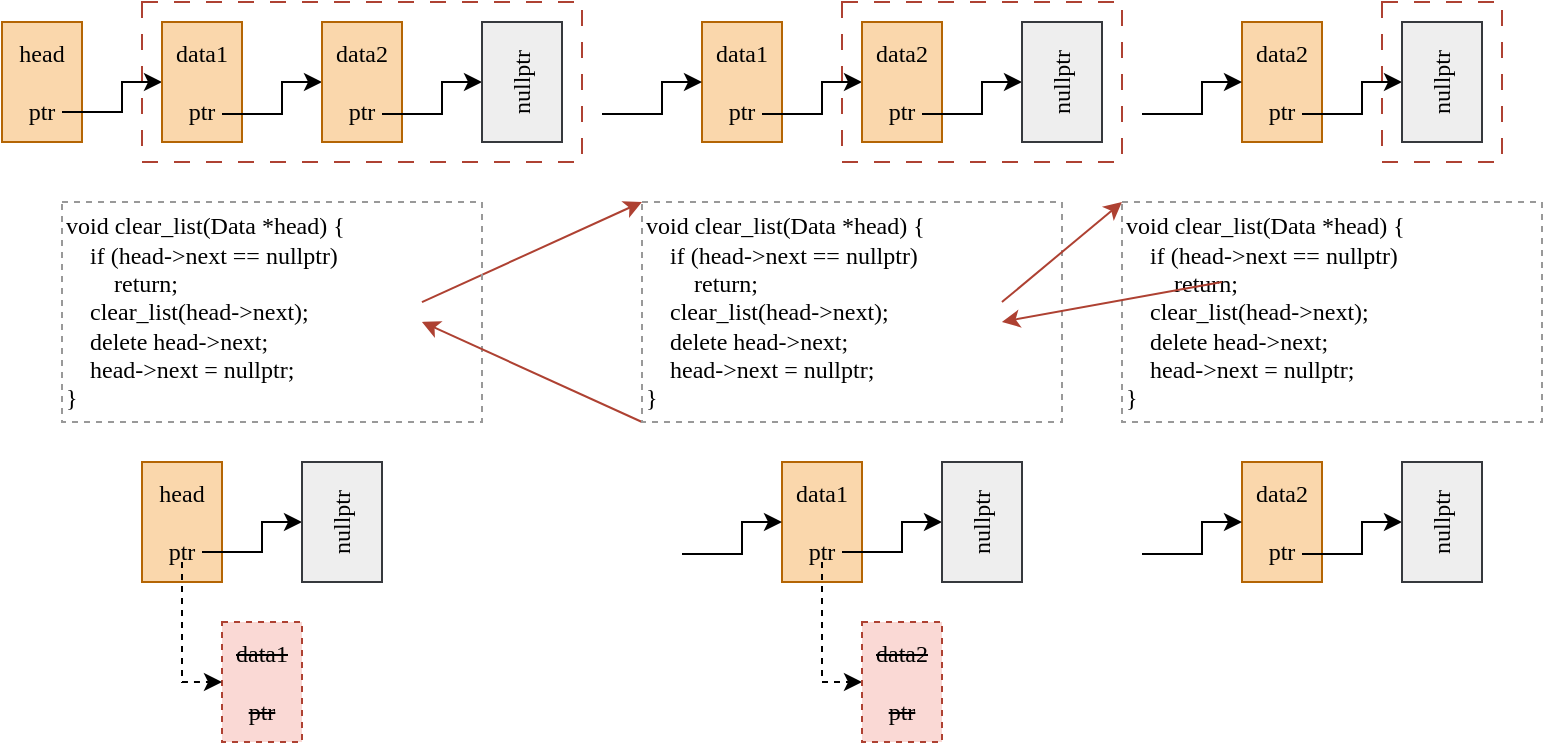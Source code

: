 <mxfile version="22.1.16" type="device">
  <diagram name="Page-1" id="O0kFh6Tfk-erJdACtw7p">
    <mxGraphModel dx="977" dy="671" grid="1" gridSize="10" guides="1" tooltips="1" connect="1" arrows="1" fold="1" page="1" pageScale="1" pageWidth="850" pageHeight="1100" math="0" shadow="0">
      <root>
        <mxCell id="0" />
        <mxCell id="1" parent="0" />
        <mxCell id="bKYWNIyfCw6pdWzXnyUw-17" value="" style="rounded=0;whiteSpace=wrap;html=1;fillColor=none;dashed=1;dashPattern=8 8;strokeColor=#ae4132;" parent="1" vertex="1">
          <mxGeometry x="430" width="140" height="80" as="geometry" />
        </mxCell>
        <mxCell id="bKYWNIyfCw6pdWzXnyUw-10" value="" style="rounded=0;whiteSpace=wrap;html=1;fillColor=none;dashed=1;dashPattern=8 8;strokeColor=#ae4132;" parent="1" vertex="1">
          <mxGeometry x="80" width="220" height="80" as="geometry" />
        </mxCell>
        <mxCell id="bKYWNIyfCw6pdWzXnyUw-19" value="" style="rounded=0;orthogonalLoop=1;jettySize=auto;html=1;entryX=0;entryY=0;entryDx=0;entryDy=0;fillColor=#fad9d5;strokeColor=#ae4132;exitX=0.857;exitY=0.455;exitDx=0;exitDy=0;exitPerimeter=0;" parent="1" source="bKYWNIyfCw6pdWzXnyUw-2" target="bKYWNIyfCw6pdWzXnyUw-11" edge="1">
          <mxGeometry relative="1" as="geometry">
            <mxPoint x="270" y="160" as="sourcePoint" />
          </mxGeometry>
        </mxCell>
        <mxCell id="bKYWNIyfCw6pdWzXnyUw-2" value="void clear_list(Data *head) {&lt;br&gt;&amp;nbsp; &amp;nbsp; if (head-&amp;gt;next == nullptr)&lt;br&gt;&amp;nbsp; &amp;nbsp; &amp;nbsp; &amp;nbsp; return;&lt;br&gt;&amp;nbsp; &amp;nbsp; clear_list(head-&amp;gt;next);&lt;br&gt;&amp;nbsp; &amp;nbsp; delete head-&amp;gt;next;&lt;br&gt;&amp;nbsp; &amp;nbsp; head-&amp;gt;next = nullptr;&lt;br&gt;}" style="text;html=1;strokeColor=#999999;fillColor=none;align=left;verticalAlign=middle;whiteSpace=wrap;rounded=0;dashed=1;fontFamily=consolas;" parent="1" vertex="1">
          <mxGeometry x="40" y="100" width="210" height="110" as="geometry" />
        </mxCell>
        <mxCell id="bKYWNIyfCw6pdWzXnyUw-3" value="head&lt;br&gt;&lt;br&gt;ptr" style="rounded=0;whiteSpace=wrap;html=1;fillColor=#fad7ac;strokeColor=#b46504;fontFamily=consolas;" parent="1" vertex="1">
          <mxGeometry x="10" y="10" width="40" height="60" as="geometry" />
        </mxCell>
        <mxCell id="bKYWNIyfCw6pdWzXnyUw-5" value="" style="edgeStyle=orthogonalEdgeStyle;rounded=0;orthogonalLoop=1;jettySize=auto;html=1;exitX=0.75;exitY=0.75;exitDx=0;exitDy=0;exitPerimeter=0;" parent="1" source="bKYWNIyfCw6pdWzXnyUw-3" target="bKYWNIyfCw6pdWzXnyUw-4" edge="1">
          <mxGeometry relative="1" as="geometry" />
        </mxCell>
        <mxCell id="bKYWNIyfCw6pdWzXnyUw-4" value="data1&lt;br&gt;&lt;br&gt;ptr" style="rounded=0;whiteSpace=wrap;html=1;fillColor=#fad7ac;strokeColor=#b46504;fontFamily=consolas;" parent="1" vertex="1">
          <mxGeometry x="90" y="10" width="40" height="60" as="geometry" />
        </mxCell>
        <mxCell id="bKYWNIyfCw6pdWzXnyUw-6" value="" style="edgeStyle=orthogonalEdgeStyle;rounded=0;orthogonalLoop=1;jettySize=auto;html=1;" parent="1" target="bKYWNIyfCw6pdWzXnyUw-7" edge="1">
          <mxGeometry relative="1" as="geometry">
            <mxPoint x="120" y="56" as="sourcePoint" />
            <Array as="points">
              <mxPoint x="120" y="56" />
              <mxPoint x="150" y="56" />
              <mxPoint x="150" y="40" />
            </Array>
          </mxGeometry>
        </mxCell>
        <mxCell id="bKYWNIyfCw6pdWzXnyUw-7" value="data2&lt;br&gt;&lt;br&gt;ptr" style="rounded=0;whiteSpace=wrap;html=1;fillColor=#fad7ac;strokeColor=#b46504;fontFamily=consolas;" parent="1" vertex="1">
          <mxGeometry x="170" y="10" width="40" height="60" as="geometry" />
        </mxCell>
        <mxCell id="bKYWNIyfCw6pdWzXnyUw-8" value="" style="edgeStyle=orthogonalEdgeStyle;rounded=0;orthogonalLoop=1;jettySize=auto;html=1;" parent="1" target="bKYWNIyfCw6pdWzXnyUw-9" edge="1">
          <mxGeometry relative="1" as="geometry">
            <mxPoint x="200" y="56" as="sourcePoint" />
            <Array as="points">
              <mxPoint x="200" y="56" />
              <mxPoint x="230" y="56" />
              <mxPoint x="230" y="40" />
            </Array>
          </mxGeometry>
        </mxCell>
        <mxCell id="bKYWNIyfCw6pdWzXnyUw-9" value="&lt;font style=&quot;font-size: 12px;&quot;&gt;nullptr&lt;/font&gt;" style="rounded=0;whiteSpace=wrap;html=1;fillColor=#eeeeee;strokeColor=#36393d;fontFamily=consolas;horizontal=0;" parent="1" vertex="1">
          <mxGeometry x="250" y="10" width="40" height="60" as="geometry" />
        </mxCell>
        <mxCell id="bKYWNIyfCw6pdWzXnyUw-20" value="" style="rounded=0;orthogonalLoop=1;jettySize=auto;html=1;exitX=0;exitY=1;exitDx=0;exitDy=0;fillColor=#fad9d5;strokeColor=#ae4132;entryX=0.857;entryY=0.545;entryDx=0;entryDy=0;entryPerimeter=0;" parent="1" source="bKYWNIyfCw6pdWzXnyUw-11" target="bKYWNIyfCw6pdWzXnyUw-2" edge="1">
          <mxGeometry relative="1" as="geometry">
            <mxPoint x="280" y="160" as="targetPoint" />
          </mxGeometry>
        </mxCell>
        <mxCell id="bKYWNIyfCw6pdWzXnyUw-11" value="&lt;font face=&quot;consolas&quot;&gt;void clear_list(Data *head) {&lt;br style=&quot;border-color: var(--border-color);&quot;&gt;&amp;nbsp; &amp;nbsp; if (head-&amp;gt;next == nullptr)&lt;br style=&quot;border-color: var(--border-color);&quot;&gt;&amp;nbsp; &amp;nbsp; &amp;nbsp; &amp;nbsp; return;&lt;br style=&quot;border-color: var(--border-color);&quot;&gt;&amp;nbsp; &amp;nbsp; clear_list(head-&amp;gt;next);&lt;br style=&quot;border-color: var(--border-color);&quot;&gt;&amp;nbsp; &amp;nbsp; delete head-&amp;gt;next;&lt;br style=&quot;border-color: var(--border-color);&quot;&gt;&amp;nbsp; &amp;nbsp; head-&amp;gt;next = nullptr;&lt;br style=&quot;border-color: var(--border-color);&quot;&gt;}&lt;/font&gt;" style="text;html=1;strokeColor=#999999;fillColor=none;align=left;verticalAlign=middle;whiteSpace=wrap;rounded=0;dashed=1;" parent="1" vertex="1">
          <mxGeometry x="330" y="100" width="210" height="110" as="geometry" />
        </mxCell>
        <mxCell id="bKYWNIyfCw6pdWzXnyUw-12" value="data1&lt;br&gt;&lt;br&gt;ptr" style="rounded=0;whiteSpace=wrap;html=1;fillColor=#fad7ac;strokeColor=#b46504;fontFamily=consolas;" parent="1" vertex="1">
          <mxGeometry x="360" y="10" width="40" height="60" as="geometry" />
        </mxCell>
        <mxCell id="bKYWNIyfCw6pdWzXnyUw-13" value="" style="edgeStyle=orthogonalEdgeStyle;rounded=0;orthogonalLoop=1;jettySize=auto;html=1;" parent="1" target="bKYWNIyfCw6pdWzXnyUw-14" edge="1">
          <mxGeometry relative="1" as="geometry">
            <mxPoint x="390" y="56" as="sourcePoint" />
            <Array as="points">
              <mxPoint x="390" y="56" />
              <mxPoint x="420" y="56" />
              <mxPoint x="420" y="40" />
            </Array>
          </mxGeometry>
        </mxCell>
        <mxCell id="bKYWNIyfCw6pdWzXnyUw-14" value="data2&lt;br&gt;&lt;br&gt;ptr" style="rounded=0;whiteSpace=wrap;html=1;fillColor=#fad7ac;strokeColor=#b46504;fontFamily=consolas;" parent="1" vertex="1">
          <mxGeometry x="440" y="10" width="40" height="60" as="geometry" />
        </mxCell>
        <mxCell id="bKYWNIyfCw6pdWzXnyUw-15" value="" style="edgeStyle=orthogonalEdgeStyle;rounded=0;orthogonalLoop=1;jettySize=auto;html=1;" parent="1" target="bKYWNIyfCw6pdWzXnyUw-16" edge="1">
          <mxGeometry relative="1" as="geometry">
            <mxPoint x="470" y="56" as="sourcePoint" />
            <Array as="points">
              <mxPoint x="470" y="56" />
              <mxPoint x="500" y="56" />
              <mxPoint x="500" y="40" />
            </Array>
          </mxGeometry>
        </mxCell>
        <mxCell id="bKYWNIyfCw6pdWzXnyUw-16" value="&lt;font style=&quot;font-size: 12px;&quot;&gt;nullptr&lt;/font&gt;" style="rounded=0;whiteSpace=wrap;html=1;fillColor=#eeeeee;strokeColor=#36393d;fontFamily=consolas;fontSize=12;horizontal=0;" parent="1" vertex="1">
          <mxGeometry x="520" y="10" width="40" height="60" as="geometry" />
        </mxCell>
        <mxCell id="bKYWNIyfCw6pdWzXnyUw-21" value="" style="rounded=0;whiteSpace=wrap;html=1;fillColor=none;dashed=1;dashPattern=8 8;strokeColor=#ae4132;" parent="1" vertex="1">
          <mxGeometry x="700" width="60" height="80" as="geometry" />
        </mxCell>
        <mxCell id="bKYWNIyfCw6pdWzXnyUw-22" value="&lt;font face=&quot;consolas&quot;&gt;void clear_list(Data *head) {&lt;br style=&quot;border-color: var(--border-color);&quot;&gt;&amp;nbsp; &amp;nbsp; if (head-&amp;gt;next == nullptr)&lt;br style=&quot;border-color: var(--border-color);&quot;&gt;&amp;nbsp; &amp;nbsp; &amp;nbsp; &amp;nbsp; return;&lt;br style=&quot;border-color: var(--border-color);&quot;&gt;&amp;nbsp; &amp;nbsp; clear_list(head-&amp;gt;next);&lt;br style=&quot;border-color: var(--border-color);&quot;&gt;&amp;nbsp; &amp;nbsp; delete head-&amp;gt;next;&lt;br style=&quot;border-color: var(--border-color);&quot;&gt;&amp;nbsp; &amp;nbsp; head-&amp;gt;next = nullptr;&lt;br style=&quot;border-color: var(--border-color);&quot;&gt;}&lt;/font&gt;" style="text;html=1;strokeColor=#999999;fillColor=none;align=left;verticalAlign=middle;whiteSpace=wrap;rounded=0;dashed=1;" parent="1" vertex="1">
          <mxGeometry x="570" y="100" width="210" height="110" as="geometry" />
        </mxCell>
        <mxCell id="bKYWNIyfCw6pdWzXnyUw-25" value="data2&lt;br&gt;&lt;br&gt;ptr" style="rounded=0;whiteSpace=wrap;html=1;fillColor=#fad7ac;strokeColor=#b46504;fontFamily=consolas;" parent="1" vertex="1">
          <mxGeometry x="630" y="10" width="40" height="60" as="geometry" />
        </mxCell>
        <mxCell id="bKYWNIyfCw6pdWzXnyUw-26" value="" style="edgeStyle=orthogonalEdgeStyle;rounded=0;orthogonalLoop=1;jettySize=auto;html=1;" parent="1" target="bKYWNIyfCw6pdWzXnyUw-27" edge="1">
          <mxGeometry relative="1" as="geometry">
            <mxPoint x="660" y="56" as="sourcePoint" />
            <Array as="points">
              <mxPoint x="660" y="56" />
              <mxPoint x="690" y="56" />
              <mxPoint x="690" y="40" />
            </Array>
          </mxGeometry>
        </mxCell>
        <mxCell id="bKYWNIyfCw6pdWzXnyUw-27" value="&lt;font style=&quot;font-size: 12px;&quot;&gt;nullptr&lt;/font&gt;" style="rounded=0;whiteSpace=wrap;html=1;fillColor=#eeeeee;strokeColor=#36393d;fontFamily=consolas;fontSize=12;horizontal=0;" parent="1" vertex="1">
          <mxGeometry x="710" y="10" width="40" height="60" as="geometry" />
        </mxCell>
        <mxCell id="bKYWNIyfCw6pdWzXnyUw-28" value="" style="rounded=0;orthogonalLoop=1;jettySize=auto;html=1;fillColor=#fad9d5;strokeColor=#ae4132;entryX=0.857;entryY=0.545;entryDx=0;entryDy=0;entryPerimeter=0;exitX=0.238;exitY=0.364;exitDx=0;exitDy=0;exitPerimeter=0;" parent="1" source="bKYWNIyfCw6pdWzXnyUw-22" target="bKYWNIyfCw6pdWzXnyUw-11" edge="1">
          <mxGeometry relative="1" as="geometry">
            <mxPoint x="600" y="140" as="sourcePoint" />
            <mxPoint x="550" y="170" as="targetPoint" />
          </mxGeometry>
        </mxCell>
        <mxCell id="bKYWNIyfCw6pdWzXnyUw-29" value="" style="rounded=0;orthogonalLoop=1;jettySize=auto;html=1;entryX=0;entryY=0;entryDx=0;entryDy=0;fillColor=#fad9d5;strokeColor=#ae4132;exitX=0.857;exitY=0.455;exitDx=0;exitDy=0;exitPerimeter=0;" parent="1" source="bKYWNIyfCw6pdWzXnyUw-11" target="bKYWNIyfCw6pdWzXnyUw-22" edge="1">
          <mxGeometry relative="1" as="geometry">
            <mxPoint x="550" y="140" as="sourcePoint" />
            <mxPoint x="620" y="100" as="targetPoint" />
          </mxGeometry>
        </mxCell>
        <mxCell id="bKYWNIyfCw6pdWzXnyUw-30" value="" style="edgeStyle=orthogonalEdgeStyle;rounded=0;orthogonalLoop=1;jettySize=auto;html=1;" parent="1" target="bKYWNIyfCw6pdWzXnyUw-12" edge="1">
          <mxGeometry relative="1" as="geometry">
            <mxPoint x="310" y="56" as="sourcePoint" />
            <mxPoint x="360" y="40" as="targetPoint" />
            <Array as="points">
              <mxPoint x="310" y="56" />
              <mxPoint x="340" y="56" />
              <mxPoint x="340" y="40" />
            </Array>
          </mxGeometry>
        </mxCell>
        <mxCell id="bKYWNIyfCw6pdWzXnyUw-31" value="" style="edgeStyle=orthogonalEdgeStyle;rounded=0;orthogonalLoop=1;jettySize=auto;html=1;" parent="1" target="bKYWNIyfCw6pdWzXnyUw-25" edge="1">
          <mxGeometry relative="1" as="geometry">
            <mxPoint x="580" y="56" as="sourcePoint" />
            <mxPoint x="630" y="40" as="targetPoint" />
            <Array as="points">
              <mxPoint x="580" y="56" />
              <mxPoint x="610" y="56" />
              <mxPoint x="610" y="40" />
            </Array>
          </mxGeometry>
        </mxCell>
        <mxCell id="bKYWNIyfCw6pdWzXnyUw-35" value="data1&lt;br&gt;&lt;br&gt;ptr" style="rounded=0;whiteSpace=wrap;html=1;fillColor=#fad7ac;strokeColor=#b46504;fontFamily=consolas;" parent="1" vertex="1">
          <mxGeometry x="400" y="230" width="40" height="60" as="geometry" />
        </mxCell>
        <mxCell id="bKYWNIyfCw6pdWzXnyUw-51" value="" style="edgeStyle=orthogonalEdgeStyle;rounded=0;orthogonalLoop=1;jettySize=auto;html=1;dashed=1;" parent="1" target="bKYWNIyfCw6pdWzXnyUw-41" edge="1">
          <mxGeometry relative="1" as="geometry">
            <mxPoint x="420" y="280" as="sourcePoint" />
            <Array as="points">
              <mxPoint x="420" y="340" />
            </Array>
          </mxGeometry>
        </mxCell>
        <mxCell id="bKYWNIyfCw6pdWzXnyUw-38" value="" style="edgeStyle=orthogonalEdgeStyle;rounded=0;orthogonalLoop=1;jettySize=auto;html=1;exitX=0.75;exitY=0.75;exitDx=0;exitDy=0;exitPerimeter=0;" parent="1" source="bKYWNIyfCw6pdWzXnyUw-35" target="bKYWNIyfCw6pdWzXnyUw-39" edge="1">
          <mxGeometry relative="1" as="geometry">
            <mxPoint x="450" y="280" as="sourcePoint" />
            <Array as="points">
              <mxPoint x="460" y="275" />
              <mxPoint x="460" y="260" />
            </Array>
          </mxGeometry>
        </mxCell>
        <mxCell id="bKYWNIyfCw6pdWzXnyUw-39" value="&lt;font style=&quot;font-size: 12px;&quot;&gt;nullptr&lt;/font&gt;" style="rounded=0;whiteSpace=wrap;html=1;fillColor=#eeeeee;strokeColor=#36393d;fontFamily=consolas;fontSize=12;horizontal=0;" parent="1" vertex="1">
          <mxGeometry x="480" y="230" width="40" height="60" as="geometry" />
        </mxCell>
        <mxCell id="bKYWNIyfCw6pdWzXnyUw-40" value="" style="edgeStyle=orthogonalEdgeStyle;rounded=0;orthogonalLoop=1;jettySize=auto;html=1;" parent="1" target="bKYWNIyfCw6pdWzXnyUw-35" edge="1">
          <mxGeometry relative="1" as="geometry">
            <mxPoint x="350" y="276" as="sourcePoint" />
            <mxPoint x="400" y="260" as="targetPoint" />
            <Array as="points">
              <mxPoint x="350" y="276" />
              <mxPoint x="380" y="276" />
              <mxPoint x="380" y="260" />
            </Array>
          </mxGeometry>
        </mxCell>
        <mxCell id="bKYWNIyfCw6pdWzXnyUw-41" value="&lt;strike&gt;data2&lt;br&gt;&lt;br&gt;ptr&lt;/strike&gt;" style="rounded=0;whiteSpace=wrap;html=1;fillColor=#fad9d5;strokeColor=#ae4132;fontFamily=consolas;dashed=1;" parent="1" vertex="1">
          <mxGeometry x="440" y="310" width="40" height="60" as="geometry" />
        </mxCell>
        <mxCell id="bKYWNIyfCw6pdWzXnyUw-42" value="head&lt;br&gt;&lt;br&gt;ptr" style="rounded=0;whiteSpace=wrap;html=1;fillColor=#fad7ac;strokeColor=#b46504;fontFamily=consolas;" parent="1" vertex="1">
          <mxGeometry x="80" y="230" width="40" height="60" as="geometry" />
        </mxCell>
        <mxCell id="bKYWNIyfCw6pdWzXnyUw-43" value="" style="edgeStyle=orthogonalEdgeStyle;rounded=0;orthogonalLoop=1;jettySize=auto;html=1;exitX=0.75;exitY=0.75;exitDx=0;exitDy=0;exitPerimeter=0;" parent="1" source="bKYWNIyfCw6pdWzXnyUw-42" target="bKYWNIyfCw6pdWzXnyUw-44" edge="1">
          <mxGeometry relative="1" as="geometry">
            <mxPoint x="130" y="280" as="sourcePoint" />
            <Array as="points">
              <mxPoint x="140" y="275" />
              <mxPoint x="140" y="260" />
            </Array>
          </mxGeometry>
        </mxCell>
        <mxCell id="bKYWNIyfCw6pdWzXnyUw-44" value="&lt;font style=&quot;font-size: 12px;&quot;&gt;nullptr&lt;/font&gt;" style="rounded=0;whiteSpace=wrap;html=1;fillColor=#eeeeee;strokeColor=#36393d;fontFamily=consolas;fontSize=12;horizontal=0;" parent="1" vertex="1">
          <mxGeometry x="160" y="230" width="40" height="60" as="geometry" />
        </mxCell>
        <mxCell id="bKYWNIyfCw6pdWzXnyUw-46" value="&lt;strike&gt;data1&lt;br&gt;&lt;br&gt;ptr&lt;/strike&gt;" style="rounded=0;whiteSpace=wrap;html=1;fillColor=#fad9d5;strokeColor=#ae4132;fontFamily=consolas;dashed=1;" parent="1" vertex="1">
          <mxGeometry x="120" y="310" width="40" height="60" as="geometry" />
        </mxCell>
        <mxCell id="bKYWNIyfCw6pdWzXnyUw-47" value="data2&lt;br&gt;&lt;br&gt;ptr" style="rounded=0;whiteSpace=wrap;html=1;fillColor=#fad7ac;strokeColor=#b46504;fontFamily=consolas;" parent="1" vertex="1">
          <mxGeometry x="630" y="230" width="40" height="60" as="geometry" />
        </mxCell>
        <mxCell id="bKYWNIyfCw6pdWzXnyUw-48" value="" style="edgeStyle=orthogonalEdgeStyle;rounded=0;orthogonalLoop=1;jettySize=auto;html=1;" parent="1" target="bKYWNIyfCw6pdWzXnyUw-49" edge="1">
          <mxGeometry relative="1" as="geometry">
            <mxPoint x="660" y="276" as="sourcePoint" />
            <Array as="points">
              <mxPoint x="660" y="276" />
              <mxPoint x="690" y="276" />
              <mxPoint x="690" y="260" />
            </Array>
          </mxGeometry>
        </mxCell>
        <mxCell id="bKYWNIyfCw6pdWzXnyUw-49" value="&lt;font style=&quot;font-size: 12px;&quot;&gt;nullptr&lt;/font&gt;" style="rounded=0;whiteSpace=wrap;html=1;fillColor=#eeeeee;strokeColor=#36393d;fontFamily=consolas;fontSize=12;horizontal=0;" parent="1" vertex="1">
          <mxGeometry x="710" y="230" width="40" height="60" as="geometry" />
        </mxCell>
        <mxCell id="bKYWNIyfCw6pdWzXnyUw-50" value="" style="edgeStyle=orthogonalEdgeStyle;rounded=0;orthogonalLoop=1;jettySize=auto;html=1;" parent="1" target="bKYWNIyfCw6pdWzXnyUw-47" edge="1">
          <mxGeometry relative="1" as="geometry">
            <mxPoint x="580" y="276" as="sourcePoint" />
            <mxPoint x="630" y="260" as="targetPoint" />
            <Array as="points">
              <mxPoint x="580" y="276" />
              <mxPoint x="610" y="276" />
              <mxPoint x="610" y="260" />
            </Array>
          </mxGeometry>
        </mxCell>
        <mxCell id="bKYWNIyfCw6pdWzXnyUw-52" value="" style="edgeStyle=orthogonalEdgeStyle;rounded=0;orthogonalLoop=1;jettySize=auto;html=1;dashed=1;exitX=0.5;exitY=0.833;exitDx=0;exitDy=0;exitPerimeter=0;" parent="1" source="bKYWNIyfCw6pdWzXnyUw-42" target="bKYWNIyfCw6pdWzXnyUw-46" edge="1">
          <mxGeometry relative="1" as="geometry">
            <mxPoint x="100" y="300" as="sourcePoint" />
            <mxPoint x="120" y="340" as="targetPoint" />
            <Array as="points">
              <mxPoint x="100" y="340" />
            </Array>
          </mxGeometry>
        </mxCell>
      </root>
    </mxGraphModel>
  </diagram>
</mxfile>
